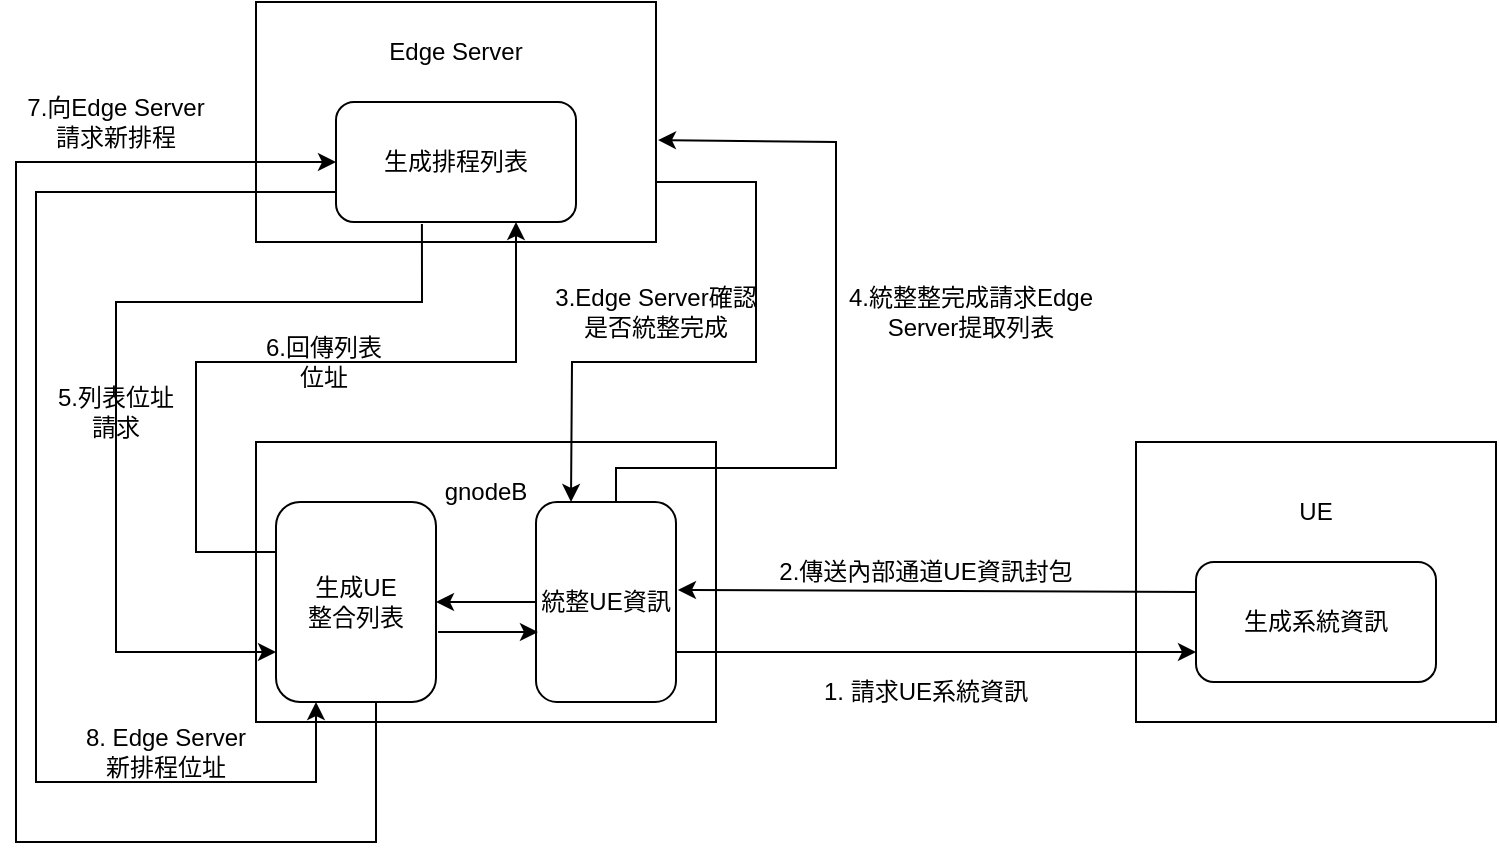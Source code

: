 <mxfile version="20.7.4" type="github">
  <diagram id="UsdTxMq36XvGu7O-eaXz" name="第 1 页">
    <mxGraphModel dx="1434" dy="775" grid="1" gridSize="10" guides="1" tooltips="1" connect="1" arrows="1" fold="1" page="1" pageScale="1" pageWidth="827" pageHeight="1169" math="0" shadow="0">
      <root>
        <mxCell id="0" />
        <mxCell id="1" parent="0" />
        <mxCell id="7XDXypY_LlYhkSdRMJlv-1" value="" style="rounded=0;whiteSpace=wrap;html=1;" vertex="1" parent="1">
          <mxGeometry x="150" y="90" width="200" height="120" as="geometry" />
        </mxCell>
        <mxCell id="7XDXypY_LlYhkSdRMJlv-2" value="生成排程列表" style="rounded=1;whiteSpace=wrap;html=1;" vertex="1" parent="1">
          <mxGeometry x="190" y="140" width="120" height="60" as="geometry" />
        </mxCell>
        <mxCell id="7XDXypY_LlYhkSdRMJlv-7" value="Edge Server" style="text;html=1;strokeColor=none;fillColor=none;align=center;verticalAlign=middle;whiteSpace=wrap;rounded=0;" vertex="1" parent="1">
          <mxGeometry x="200" y="100" width="100" height="30" as="geometry" />
        </mxCell>
        <mxCell id="7XDXypY_LlYhkSdRMJlv-21" value="" style="rounded=0;whiteSpace=wrap;html=1;" vertex="1" parent="1">
          <mxGeometry x="590" y="310" width="180" height="140" as="geometry" />
        </mxCell>
        <mxCell id="7XDXypY_LlYhkSdRMJlv-22" value="" style="rounded=0;whiteSpace=wrap;html=1;" vertex="1" parent="1">
          <mxGeometry x="150" y="310" width="230" height="140" as="geometry" />
        </mxCell>
        <mxCell id="7XDXypY_LlYhkSdRMJlv-23" value="UE" style="text;html=1;strokeColor=none;fillColor=none;align=center;verticalAlign=middle;whiteSpace=wrap;rounded=0;" vertex="1" parent="1">
          <mxGeometry x="650" y="330" width="60" height="30" as="geometry" />
        </mxCell>
        <mxCell id="7XDXypY_LlYhkSdRMJlv-25" value="生成系統資訊" style="rounded=1;whiteSpace=wrap;html=1;" vertex="1" parent="1">
          <mxGeometry x="620" y="370" width="120" height="60" as="geometry" />
        </mxCell>
        <mxCell id="7XDXypY_LlYhkSdRMJlv-27" value="" style="endArrow=classic;html=1;rounded=0;entryX=0;entryY=0.75;entryDx=0;entryDy=0;exitX=1;exitY=0.75;exitDx=0;exitDy=0;" edge="1" parent="1" source="7XDXypY_LlYhkSdRMJlv-29" target="7XDXypY_LlYhkSdRMJlv-25">
          <mxGeometry width="50" height="50" relative="1" as="geometry">
            <mxPoint x="380" y="415" as="sourcePoint" />
            <mxPoint x="440" y="200" as="targetPoint" />
          </mxGeometry>
        </mxCell>
        <mxCell id="7XDXypY_LlYhkSdRMJlv-28" value="1. 請求UE系統資訊" style="text;html=1;strokeColor=none;fillColor=none;align=center;verticalAlign=middle;whiteSpace=wrap;rounded=0;" vertex="1" parent="1">
          <mxGeometry x="420" y="420" width="130" height="30" as="geometry" />
        </mxCell>
        <mxCell id="7XDXypY_LlYhkSdRMJlv-29" value="統整UE資訊" style="rounded=1;whiteSpace=wrap;html=1;" vertex="1" parent="1">
          <mxGeometry x="290" y="340" width="70" height="100" as="geometry" />
        </mxCell>
        <mxCell id="7XDXypY_LlYhkSdRMJlv-30" value="" style="endArrow=classic;html=1;rounded=0;exitX=0;exitY=0.25;exitDx=0;exitDy=0;entryX=1.014;entryY=0.44;entryDx=0;entryDy=0;entryPerimeter=0;" edge="1" parent="1" source="7XDXypY_LlYhkSdRMJlv-25" target="7XDXypY_LlYhkSdRMJlv-29">
          <mxGeometry width="50" height="50" relative="1" as="geometry">
            <mxPoint x="390" y="240" as="sourcePoint" />
            <mxPoint x="360" y="390" as="targetPoint" />
          </mxGeometry>
        </mxCell>
        <mxCell id="7XDXypY_LlYhkSdRMJlv-31" value="2.傳送內部通道UE資訊封包" style="text;html=1;strokeColor=none;fillColor=none;align=center;verticalAlign=middle;whiteSpace=wrap;rounded=0;" vertex="1" parent="1">
          <mxGeometry x="400" y="360" width="170" height="30" as="geometry" />
        </mxCell>
        <mxCell id="7XDXypY_LlYhkSdRMJlv-32" value="生成UE&lt;br&gt;整合列表" style="rounded=1;whiteSpace=wrap;html=1;" vertex="1" parent="1">
          <mxGeometry x="160" y="340" width="80" height="100" as="geometry" />
        </mxCell>
        <mxCell id="7XDXypY_LlYhkSdRMJlv-33" value="" style="endArrow=classic;html=1;rounded=0;exitX=0;exitY=0.5;exitDx=0;exitDy=0;entryX=1;entryY=0.5;entryDx=0;entryDy=0;" edge="1" parent="1" source="7XDXypY_LlYhkSdRMJlv-29" target="7XDXypY_LlYhkSdRMJlv-32">
          <mxGeometry width="50" height="50" relative="1" as="geometry">
            <mxPoint x="390" y="220" as="sourcePoint" />
            <mxPoint x="440" y="170" as="targetPoint" />
          </mxGeometry>
        </mxCell>
        <mxCell id="7XDXypY_LlYhkSdRMJlv-34" value="" style="endArrow=classic;html=1;rounded=0;exitX=0;exitY=0.25;exitDx=0;exitDy=0;entryX=0.75;entryY=1;entryDx=0;entryDy=0;" edge="1" parent="1" source="7XDXypY_LlYhkSdRMJlv-32" target="7XDXypY_LlYhkSdRMJlv-2">
          <mxGeometry width="50" height="50" relative="1" as="geometry">
            <mxPoint x="390" y="220" as="sourcePoint" />
            <mxPoint x="250" y="270" as="targetPoint" />
            <Array as="points">
              <mxPoint x="120" y="365" />
              <mxPoint x="120" y="270" />
              <mxPoint x="280" y="270" />
            </Array>
          </mxGeometry>
        </mxCell>
        <mxCell id="7XDXypY_LlYhkSdRMJlv-35" value="" style="endArrow=classic;html=1;rounded=0;exitX=0.358;exitY=1.017;exitDx=0;exitDy=0;exitPerimeter=0;entryX=0;entryY=0.75;entryDx=0;entryDy=0;" edge="1" parent="1" source="7XDXypY_LlYhkSdRMJlv-2" target="7XDXypY_LlYhkSdRMJlv-32">
          <mxGeometry width="50" height="50" relative="1" as="geometry">
            <mxPoint x="220" y="240" as="sourcePoint" />
            <mxPoint x="80" y="430" as="targetPoint" />
            <Array as="points">
              <mxPoint x="233" y="240" />
              <mxPoint x="80" y="240" />
              <mxPoint x="80" y="415" />
            </Array>
          </mxGeometry>
        </mxCell>
        <mxCell id="7XDXypY_LlYhkSdRMJlv-37" value="" style="endArrow=classic;html=1;rounded=0;entryX=1.005;entryY=0.575;entryDx=0;entryDy=0;entryPerimeter=0;" edge="1" parent="1" target="7XDXypY_LlYhkSdRMJlv-1">
          <mxGeometry width="50" height="50" relative="1" as="geometry">
            <mxPoint x="330" y="340" as="sourcePoint" />
            <mxPoint x="440" y="170" as="targetPoint" />
            <Array as="points">
              <mxPoint x="330" y="323" />
              <mxPoint x="440" y="323" />
              <mxPoint x="440" y="250" />
              <mxPoint x="440" y="160" />
            </Array>
          </mxGeometry>
        </mxCell>
        <mxCell id="7XDXypY_LlYhkSdRMJlv-38" value="" style="endArrow=classic;html=1;rounded=0;exitX=1;exitY=0.75;exitDx=0;exitDy=0;entryX=0.25;entryY=0;entryDx=0;entryDy=0;" edge="1" parent="1" source="7XDXypY_LlYhkSdRMJlv-1" target="7XDXypY_LlYhkSdRMJlv-29">
          <mxGeometry x="-0.223" y="77" width="50" height="50" relative="1" as="geometry">
            <mxPoint x="390" y="220" as="sourcePoint" />
            <mxPoint x="420" y="240" as="targetPoint" />
            <Array as="points">
              <mxPoint x="400" y="180" />
              <mxPoint x="400" y="270" />
              <mxPoint x="360" y="270" />
              <mxPoint x="308" y="270" />
            </Array>
            <mxPoint as="offset" />
          </mxGeometry>
        </mxCell>
        <mxCell id="7XDXypY_LlYhkSdRMJlv-39" value="4.統整整完成請求Edge Server提取列表" style="text;html=1;strokeColor=none;fillColor=none;align=center;verticalAlign=middle;whiteSpace=wrap;rounded=0;" vertex="1" parent="1">
          <mxGeometry x="445" y="220" width="125" height="50" as="geometry" />
        </mxCell>
        <mxCell id="7XDXypY_LlYhkSdRMJlv-40" value="3.Edge Server確認是否統整完成" style="text;html=1;strokeColor=none;fillColor=none;align=center;verticalAlign=middle;whiteSpace=wrap;rounded=0;" vertex="1" parent="1">
          <mxGeometry x="295" y="230" width="110" height="30" as="geometry" />
        </mxCell>
        <mxCell id="7XDXypY_LlYhkSdRMJlv-43" value="5.列表位址請求" style="text;html=1;strokeColor=none;fillColor=none;align=center;verticalAlign=middle;whiteSpace=wrap;rounded=0;" vertex="1" parent="1">
          <mxGeometry x="50" y="280" width="60" height="30" as="geometry" />
        </mxCell>
        <mxCell id="7XDXypY_LlYhkSdRMJlv-44" value="6.回傳列表位址" style="text;html=1;strokeColor=none;fillColor=none;align=center;verticalAlign=middle;whiteSpace=wrap;rounded=0;" vertex="1" parent="1">
          <mxGeometry x="154" y="255" width="60" height="30" as="geometry" />
        </mxCell>
        <mxCell id="7XDXypY_LlYhkSdRMJlv-45" value="" style="endArrow=classic;html=1;rounded=0;exitX=0;exitY=0.75;exitDx=0;exitDy=0;entryX=0.25;entryY=1;entryDx=0;entryDy=0;" edge="1" parent="1" source="7XDXypY_LlYhkSdRMJlv-2" target="7XDXypY_LlYhkSdRMJlv-32">
          <mxGeometry width="50" height="50" relative="1" as="geometry">
            <mxPoint x="390" y="160" as="sourcePoint" />
            <mxPoint x="200" y="480" as="targetPoint" />
            <Array as="points">
              <mxPoint x="40" y="185" />
              <mxPoint x="40" y="480" />
              <mxPoint x="180" y="480" />
            </Array>
          </mxGeometry>
        </mxCell>
        <mxCell id="7XDXypY_LlYhkSdRMJlv-46" value="" style="endArrow=classic;html=1;rounded=0;exitX=0.625;exitY=1;exitDx=0;exitDy=0;exitPerimeter=0;entryX=0;entryY=0.5;entryDx=0;entryDy=0;" edge="1" parent="1" source="7XDXypY_LlYhkSdRMJlv-32" target="7XDXypY_LlYhkSdRMJlv-2">
          <mxGeometry width="50" height="50" relative="1" as="geometry">
            <mxPoint x="390" y="320" as="sourcePoint" />
            <mxPoint x="210" y="500" as="targetPoint" />
            <Array as="points">
              <mxPoint x="210" y="510" />
              <mxPoint x="30" y="510" />
              <mxPoint x="30" y="170" />
            </Array>
          </mxGeometry>
        </mxCell>
        <mxCell id="7XDXypY_LlYhkSdRMJlv-49" value="7.向Edge Server 請求新排程" style="text;html=1;strokeColor=none;fillColor=none;align=center;verticalAlign=middle;whiteSpace=wrap;rounded=0;" vertex="1" parent="1">
          <mxGeometry x="30" y="135" width="100" height="30" as="geometry" />
        </mxCell>
        <mxCell id="7XDXypY_LlYhkSdRMJlv-50" value="8. Edge Server新排程位址" style="text;html=1;strokeColor=none;fillColor=none;align=center;verticalAlign=middle;whiteSpace=wrap;rounded=0;" vertex="1" parent="1">
          <mxGeometry x="60" y="450" width="90" height="30" as="geometry" />
        </mxCell>
        <mxCell id="7XDXypY_LlYhkSdRMJlv-51" value="" style="endArrow=classic;html=1;rounded=0;exitX=1.013;exitY=0.65;exitDx=0;exitDy=0;exitPerimeter=0;entryX=0.014;entryY=0.65;entryDx=0;entryDy=0;entryPerimeter=0;" edge="1" parent="1" source="7XDXypY_LlYhkSdRMJlv-32" target="7XDXypY_LlYhkSdRMJlv-29">
          <mxGeometry width="50" height="50" relative="1" as="geometry">
            <mxPoint x="390" y="290" as="sourcePoint" />
            <mxPoint x="440" y="240" as="targetPoint" />
          </mxGeometry>
        </mxCell>
        <mxCell id="7XDXypY_LlYhkSdRMJlv-52" value="gnodeB" style="text;html=1;strokeColor=none;fillColor=none;align=center;verticalAlign=middle;whiteSpace=wrap;rounded=0;" vertex="1" parent="1">
          <mxGeometry x="235" y="320" width="60" height="30" as="geometry" />
        </mxCell>
      </root>
    </mxGraphModel>
  </diagram>
</mxfile>
